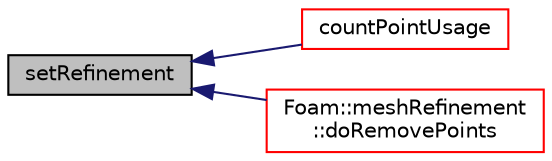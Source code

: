 digraph "setRefinement"
{
  bgcolor="transparent";
  edge [fontname="Helvetica",fontsize="10",labelfontname="Helvetica",labelfontsize="10"];
  node [fontname="Helvetica",fontsize="10",shape=record];
  rankdir="LR";
  Node1 [label="setRefinement",height=0.2,width=0.4,color="black", fillcolor="grey75", style="filled", fontcolor="black"];
  Node1 -> Node2 [dir="back",color="midnightblue",fontsize="10",style="solid",fontname="Helvetica"];
  Node2 [label="countPointUsage",height=0.2,width=0.4,color="red",URL="$a02205.html#a6884eaacac39541b80b52140262aecdd",tooltip="Mark in pointCanBeDeleted the points that can be deleted. "];
  Node1 -> Node3 [dir="back",color="midnightblue",fontsize="10",style="solid",fontname="Helvetica"];
  Node3 [label="Foam::meshRefinement\l::doRemovePoints",height=0.2,width=0.4,color="red",URL="$a01502.html#abc00befdbca6596b6efcb39b90efbee3"];
}
